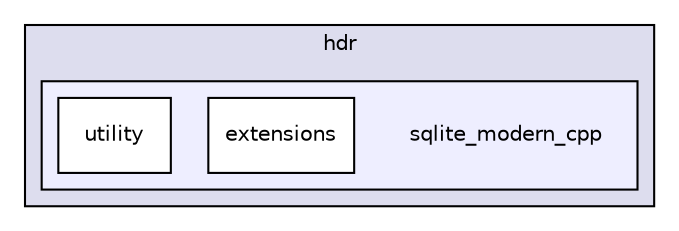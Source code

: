 digraph "sqlite/hdr/sqlite_modern_cpp" {
  compound=true
  node [ fontsize="10", fontname="Helvetica"];
  edge [ labelfontsize="10", labelfontname="Helvetica"];
  subgraph clusterdir_7216a7103600b989451fce53d34cf39a {
    graph [ bgcolor="#ddddee", pencolor="black", label="hdr" fontname="Helvetica", fontsize="10", URL="dir_7216a7103600b989451fce53d34cf39a.html"]
  subgraph clusterdir_4e100a0f8de30c253f3e6f323a7257b7 {
    graph [ bgcolor="#eeeeff", pencolor="black", label="" URL="dir_4e100a0f8de30c253f3e6f323a7257b7.html"];
    dir_4e100a0f8de30c253f3e6f323a7257b7 [shape=plaintext label="sqlite_modern_cpp"];
    dir_b224efba488a423bf663ba398199d1e5 [shape=box label="extensions" color="black" fillcolor="white" style="filled" URL="dir_b224efba488a423bf663ba398199d1e5.html"];
    dir_681ce0a35408baedcb66f01edf411f03 [shape=box label="utility" color="black" fillcolor="white" style="filled" URL="dir_681ce0a35408baedcb66f01edf411f03.html"];
  }
  }
}
